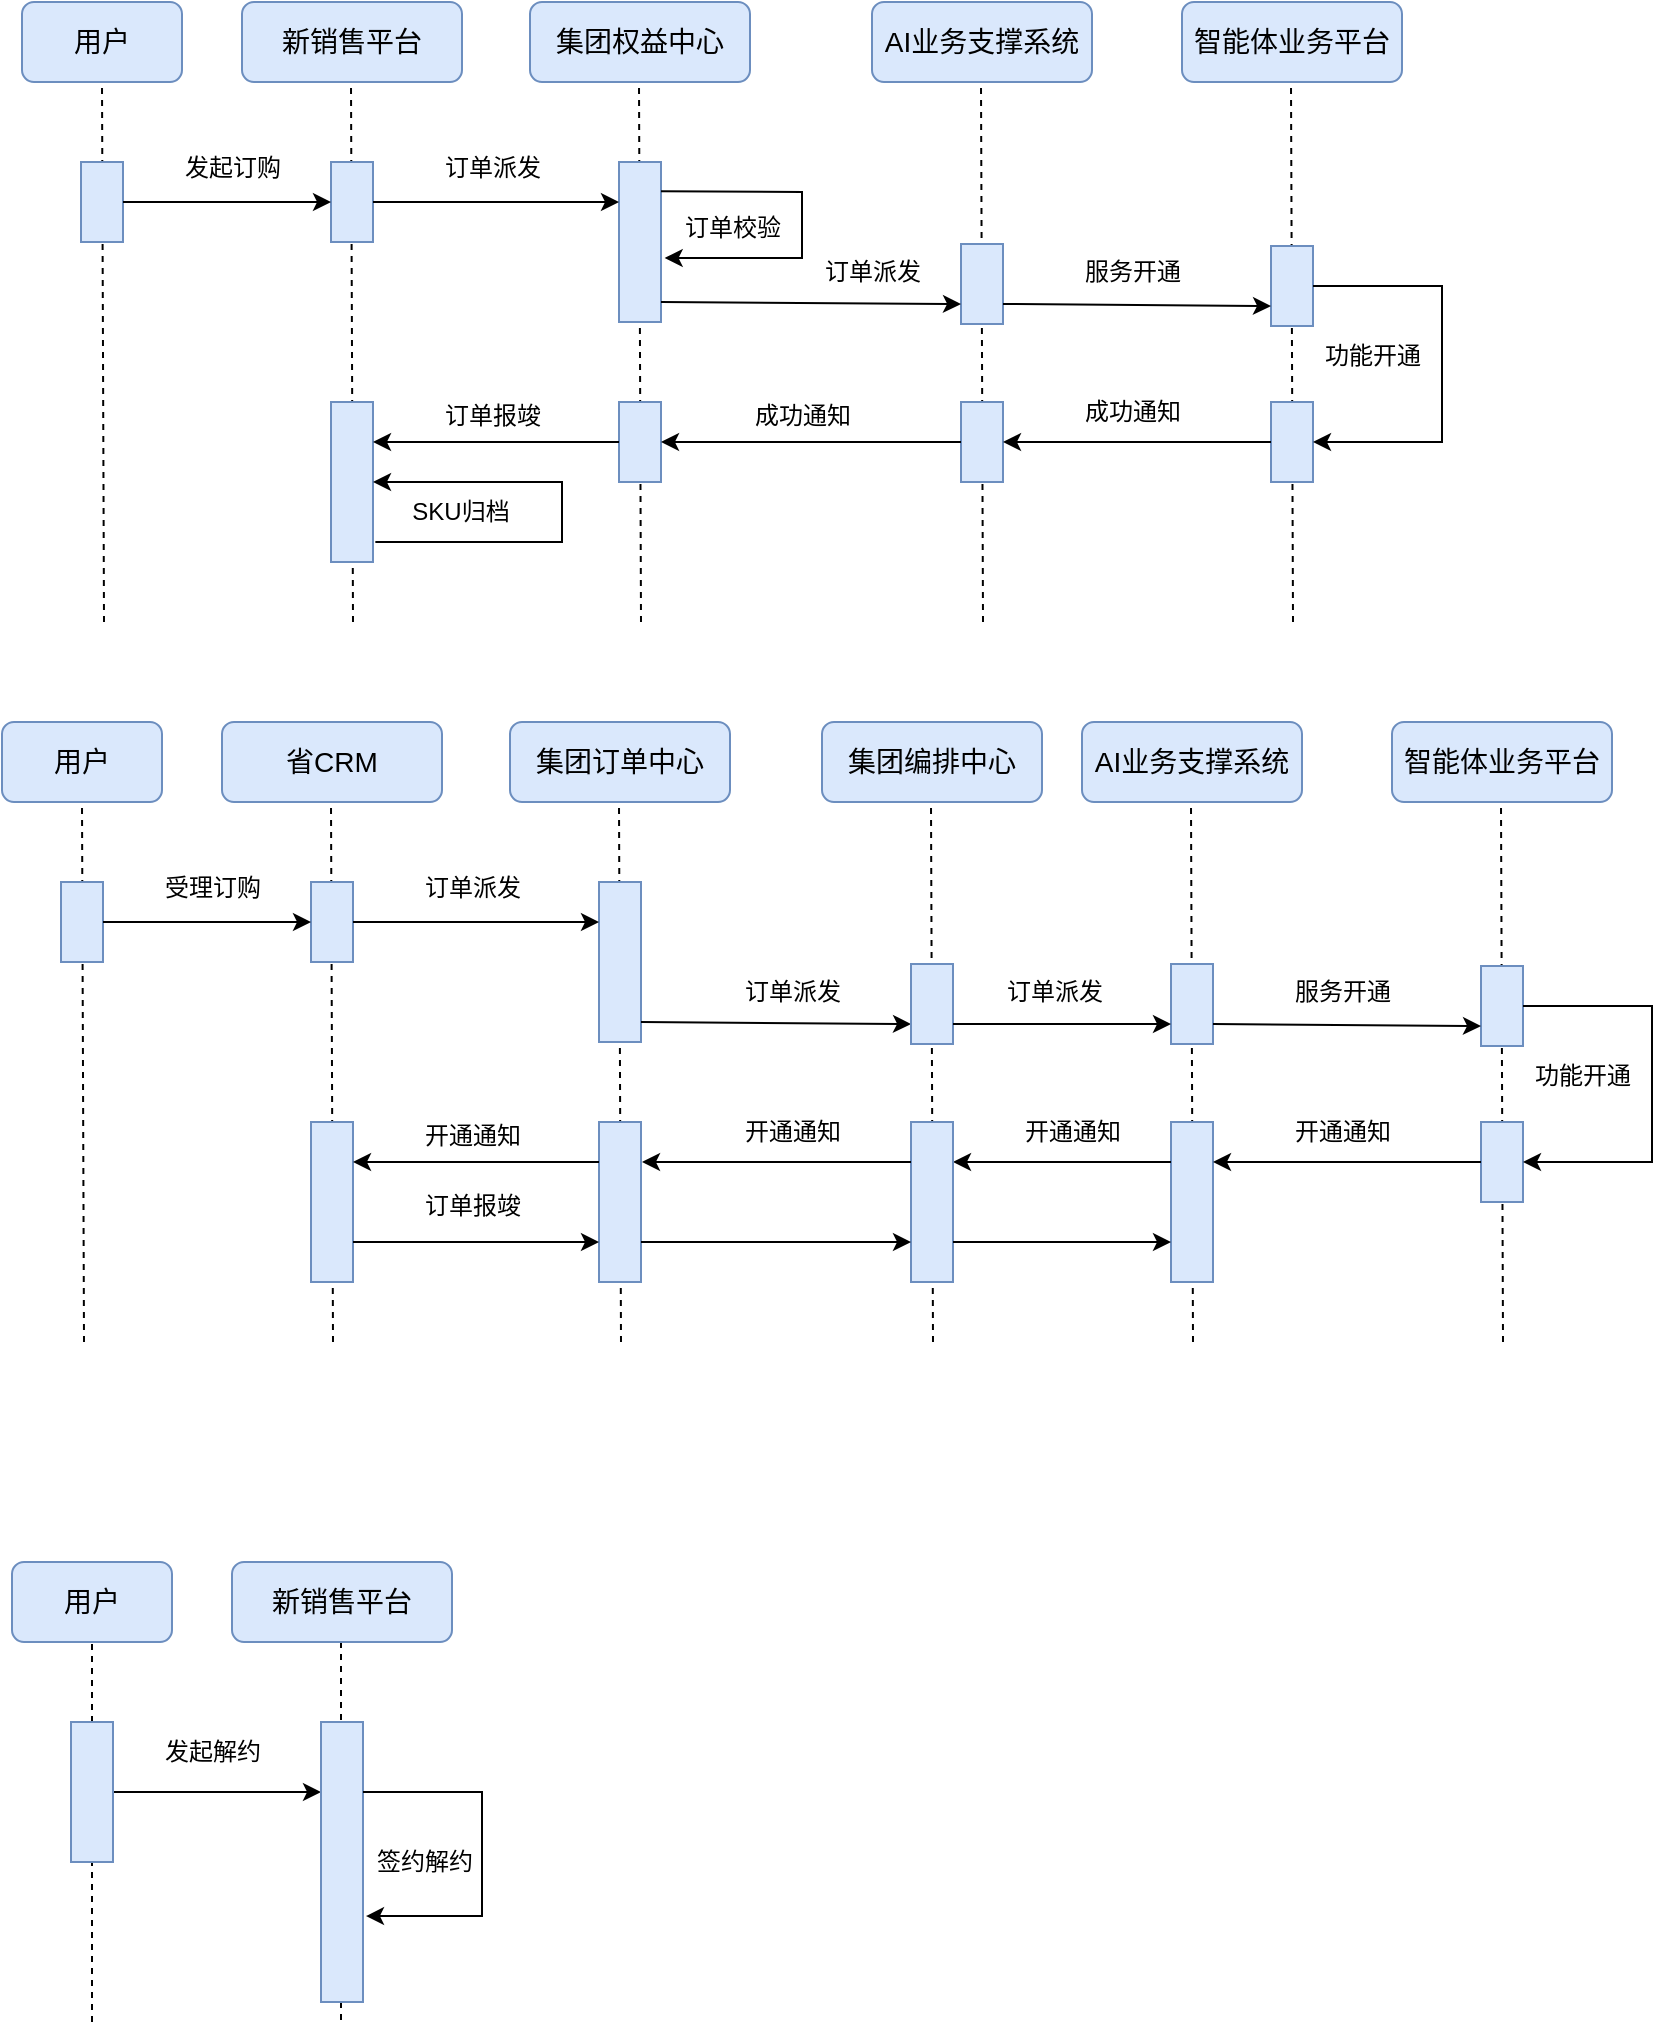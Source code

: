<mxfile version="24.7.17">
  <diagram name="第 1 页" id="b0h1zRaE-A1s9AApytFO">
    <mxGraphModel dx="1426" dy="747" grid="1" gridSize="10" guides="1" tooltips="1" connect="1" arrows="1" fold="1" page="1" pageScale="1" pageWidth="827" pageHeight="1169" math="0" shadow="0">
      <root>
        <mxCell id="0" />
        <mxCell id="1" parent="0" />
        <mxCell id="Cmgur5ChLTMHrelrMpyC-13" value="" style="endArrow=none;dashed=1;html=1;rounded=0;entryX=0.5;entryY=1;entryDx=0;entryDy=0;" edge="1" parent="1">
          <mxGeometry width="50" height="50" relative="1" as="geometry">
            <mxPoint x="209.5" y="1169" as="sourcePoint" />
            <mxPoint x="209.5" y="979" as="targetPoint" />
          </mxGeometry>
        </mxCell>
        <mxCell id="Cmgur5ChLTMHrelrMpyC-7" value="" style="endArrow=none;dashed=1;html=1;rounded=0;entryX=0.5;entryY=1;entryDx=0;entryDy=0;" edge="1" parent="1" target="Cmgur5ChLTMHrelrMpyC-1">
          <mxGeometry width="50" height="50" relative="1" as="geometry">
            <mxPoint x="85" y="1170" as="sourcePoint" />
            <mxPoint x="84.5" y="980" as="targetPoint" />
          </mxGeometry>
        </mxCell>
        <mxCell id="w9dNQzeAhyxX96FawgqJ-21" value="" style="endArrow=none;dashed=1;html=1;rounded=0;entryX=0.5;entryY=1;entryDx=0;entryDy=0;" parent="1" edge="1">
          <mxGeometry width="50" height="50" relative="1" as="geometry">
            <mxPoint x="685.5" y="470" as="sourcePoint" />
            <mxPoint x="684.5" y="200" as="targetPoint" />
          </mxGeometry>
        </mxCell>
        <mxCell id="w9dNQzeAhyxX96FawgqJ-20" value="" style="endArrow=none;dashed=1;html=1;rounded=0;entryX=0.5;entryY=1;entryDx=0;entryDy=0;" parent="1" edge="1">
          <mxGeometry width="50" height="50" relative="1" as="geometry">
            <mxPoint x="530.5" y="470" as="sourcePoint" />
            <mxPoint x="529.5" y="200" as="targetPoint" />
          </mxGeometry>
        </mxCell>
        <mxCell id="w9dNQzeAhyxX96FawgqJ-19" value="" style="endArrow=none;dashed=1;html=1;rounded=0;entryX=0.5;entryY=1;entryDx=0;entryDy=0;" parent="1" edge="1">
          <mxGeometry width="50" height="50" relative="1" as="geometry">
            <mxPoint x="359.5" y="470" as="sourcePoint" />
            <mxPoint x="358.5" y="200" as="targetPoint" />
          </mxGeometry>
        </mxCell>
        <mxCell id="w9dNQzeAhyxX96FawgqJ-18" value="" style="endArrow=none;dashed=1;html=1;rounded=0;entryX=0.5;entryY=1;entryDx=0;entryDy=0;" parent="1" edge="1">
          <mxGeometry width="50" height="50" relative="1" as="geometry">
            <mxPoint x="215.5" y="470" as="sourcePoint" />
            <mxPoint x="214.5" y="200" as="targetPoint" />
          </mxGeometry>
        </mxCell>
        <mxCell id="w9dNQzeAhyxX96FawgqJ-17" value="" style="endArrow=none;dashed=1;html=1;rounded=0;entryX=0.5;entryY=1;entryDx=0;entryDy=0;" parent="1" target="w9dNQzeAhyxX96FawgqJ-1" edge="1">
          <mxGeometry width="50" height="50" relative="1" as="geometry">
            <mxPoint x="91" y="470" as="sourcePoint" />
            <mxPoint x="451" y="300" as="targetPoint" />
          </mxGeometry>
        </mxCell>
        <mxCell id="w9dNQzeAhyxX96FawgqJ-1" value="&lt;font style=&quot;font-size: 14px;&quot;&gt;用户&lt;/font&gt;" style="rounded=1;whiteSpace=wrap;html=1;fillColor=#dae8fc;strokeColor=#6c8ebf;" parent="1" vertex="1">
          <mxGeometry x="50" y="160" width="80" height="40" as="geometry" />
        </mxCell>
        <mxCell id="w9dNQzeAhyxX96FawgqJ-2" value="&lt;font style=&quot;font-size: 14px;&quot;&gt;新销售平台&lt;/font&gt;" style="rounded=1;whiteSpace=wrap;html=1;fillColor=#dae8fc;strokeColor=#6c8ebf;" parent="1" vertex="1">
          <mxGeometry x="160" y="160" width="110" height="40" as="geometry" />
        </mxCell>
        <mxCell id="w9dNQzeAhyxX96FawgqJ-4" value="&lt;font style=&quot;font-size: 14px;&quot;&gt;AI业务支撑系统&lt;/font&gt;" style="rounded=1;whiteSpace=wrap;html=1;fillColor=#dae8fc;strokeColor=#6c8ebf;" parent="1" vertex="1">
          <mxGeometry x="475" y="160" width="110" height="40" as="geometry" />
        </mxCell>
        <mxCell id="w9dNQzeAhyxX96FawgqJ-5" value="&lt;font style=&quot;font-size: 14px;&quot;&gt;集团权益中心&lt;/font&gt;" style="rounded=1;whiteSpace=wrap;html=1;fillColor=#dae8fc;strokeColor=#6c8ebf;" parent="1" vertex="1">
          <mxGeometry x="304" y="160" width="110" height="40" as="geometry" />
        </mxCell>
        <mxCell id="w9dNQzeAhyxX96FawgqJ-6" value="&lt;font style=&quot;font-size: 14px;&quot;&gt;智能体业务平台&lt;/font&gt;" style="rounded=1;whiteSpace=wrap;html=1;fillColor=#dae8fc;strokeColor=#6c8ebf;" parent="1" vertex="1">
          <mxGeometry x="630" y="160" width="110" height="40" as="geometry" />
        </mxCell>
        <mxCell id="w9dNQzeAhyxX96FawgqJ-7" value="" style="rounded=0;whiteSpace=wrap;html=1;fillColor=#dae8fc;strokeColor=#6c8ebf;" parent="1" vertex="1">
          <mxGeometry x="79.5" y="240" width="21" height="40" as="geometry" />
        </mxCell>
        <mxCell id="w9dNQzeAhyxX96FawgqJ-8" value="" style="rounded=0;whiteSpace=wrap;html=1;fillColor=#dae8fc;strokeColor=#6c8ebf;" parent="1" vertex="1">
          <mxGeometry x="204.5" y="240" width="21" height="40" as="geometry" />
        </mxCell>
        <mxCell id="w9dNQzeAhyxX96FawgqJ-9" value="" style="rounded=0;whiteSpace=wrap;html=1;fillColor=#dae8fc;strokeColor=#6c8ebf;" parent="1" vertex="1">
          <mxGeometry x="348.5" y="240" width="21" height="80" as="geometry" />
        </mxCell>
        <mxCell id="w9dNQzeAhyxX96FawgqJ-10" value="" style="rounded=0;whiteSpace=wrap;html=1;fillColor=#dae8fc;strokeColor=#6c8ebf;" parent="1" vertex="1">
          <mxGeometry x="519.5" y="281" width="21" height="40" as="geometry" />
        </mxCell>
        <mxCell id="w9dNQzeAhyxX96FawgqJ-12" value="" style="rounded=0;whiteSpace=wrap;html=1;fillColor=#dae8fc;strokeColor=#6c8ebf;" parent="1" vertex="1">
          <mxGeometry x="674.5" y="282" width="21" height="40" as="geometry" />
        </mxCell>
        <mxCell id="w9dNQzeAhyxX96FawgqJ-13" value="" style="rounded=0;whiteSpace=wrap;html=1;fillColor=#dae8fc;strokeColor=#6c8ebf;" parent="1" vertex="1">
          <mxGeometry x="674.5" y="360" width="21" height="40" as="geometry" />
        </mxCell>
        <mxCell id="w9dNQzeAhyxX96FawgqJ-14" value="" style="rounded=0;whiteSpace=wrap;html=1;fillColor=#dae8fc;strokeColor=#6c8ebf;" parent="1" vertex="1">
          <mxGeometry x="519.5" y="360" width="21" height="40" as="geometry" />
        </mxCell>
        <mxCell id="w9dNQzeAhyxX96FawgqJ-15" value="" style="rounded=0;whiteSpace=wrap;html=1;fillColor=#dae8fc;strokeColor=#6c8ebf;" parent="1" vertex="1">
          <mxGeometry x="348.5" y="360" width="21" height="40" as="geometry" />
        </mxCell>
        <mxCell id="w9dNQzeAhyxX96FawgqJ-16" value="" style="rounded=0;whiteSpace=wrap;html=1;fillColor=#dae8fc;strokeColor=#6c8ebf;" parent="1" vertex="1">
          <mxGeometry x="204.5" y="360" width="21" height="80" as="geometry" />
        </mxCell>
        <mxCell id="w9dNQzeAhyxX96FawgqJ-22" value="" style="endArrow=classic;html=1;rounded=0;exitX=1;exitY=0.5;exitDx=0;exitDy=0;entryX=0;entryY=0.5;entryDx=0;entryDy=0;" parent="1" source="w9dNQzeAhyxX96FawgqJ-7" target="w9dNQzeAhyxX96FawgqJ-8" edge="1">
          <mxGeometry width="50" height="50" relative="1" as="geometry">
            <mxPoint x="390" y="350" as="sourcePoint" />
            <mxPoint x="160" y="310" as="targetPoint" />
          </mxGeometry>
        </mxCell>
        <mxCell id="w9dNQzeAhyxX96FawgqJ-23" value="发起订购" style="text;html=1;align=center;verticalAlign=middle;resizable=0;points=[];autosize=1;strokeColor=none;fillColor=none;" parent="1" vertex="1">
          <mxGeometry x="120" y="228" width="70" height="30" as="geometry" />
        </mxCell>
        <mxCell id="w9dNQzeAhyxX96FawgqJ-24" value="" style="endArrow=classic;html=1;rounded=0;exitX=1;exitY=0.5;exitDx=0;exitDy=0;entryX=0;entryY=0.25;entryDx=0;entryDy=0;" parent="1" source="w9dNQzeAhyxX96FawgqJ-8" target="w9dNQzeAhyxX96FawgqJ-9" edge="1">
          <mxGeometry width="50" height="50" relative="1" as="geometry">
            <mxPoint x="390" y="350" as="sourcePoint" />
            <mxPoint x="440" y="300" as="targetPoint" />
          </mxGeometry>
        </mxCell>
        <mxCell id="w9dNQzeAhyxX96FawgqJ-25" value="订单派发" style="text;html=1;align=center;verticalAlign=middle;resizable=0;points=[];autosize=1;strokeColor=none;fillColor=none;" parent="1" vertex="1">
          <mxGeometry x="250" y="228" width="70" height="30" as="geometry" />
        </mxCell>
        <mxCell id="w9dNQzeAhyxX96FawgqJ-26" value="" style="endArrow=classic;html=1;rounded=0;exitX=1;exitY=0.25;exitDx=0;exitDy=0;entryX=1.087;entryY=0.6;entryDx=0;entryDy=0;entryPerimeter=0;" parent="1" target="w9dNQzeAhyxX96FawgqJ-9" edge="1">
          <mxGeometry width="50" height="50" relative="1" as="geometry">
            <mxPoint x="369.5" y="254.68" as="sourcePoint" />
            <mxPoint x="470" y="270" as="targetPoint" />
            <Array as="points">
              <mxPoint x="440" y="255" />
              <mxPoint x="440" y="288" />
            </Array>
          </mxGeometry>
        </mxCell>
        <mxCell id="w9dNQzeAhyxX96FawgqJ-27" value="订单校验" style="text;html=1;align=center;verticalAlign=middle;resizable=0;points=[];autosize=1;strokeColor=none;fillColor=none;" parent="1" vertex="1">
          <mxGeometry x="369.5" y="258" width="70" height="30" as="geometry" />
        </mxCell>
        <mxCell id="w9dNQzeAhyxX96FawgqJ-28" value="订单派发" style="text;html=1;align=center;verticalAlign=middle;resizable=0;points=[];autosize=1;strokeColor=none;fillColor=none;" parent="1" vertex="1">
          <mxGeometry x="439.5" y="280" width="70" height="30" as="geometry" />
        </mxCell>
        <mxCell id="w9dNQzeAhyxX96FawgqJ-29" value="" style="endArrow=classic;html=1;rounded=0;exitX=1;exitY=0.5;exitDx=0;exitDy=0;entryX=0;entryY=0.75;entryDx=0;entryDy=0;" parent="1" target="w9dNQzeAhyxX96FawgqJ-10" edge="1">
          <mxGeometry width="50" height="50" relative="1" as="geometry">
            <mxPoint x="369.5" y="310" as="sourcePoint" />
            <mxPoint x="492.5" y="310" as="targetPoint" />
          </mxGeometry>
        </mxCell>
        <mxCell id="w9dNQzeAhyxX96FawgqJ-31" value="" style="endArrow=classic;html=1;rounded=0;entryX=0;entryY=0.75;entryDx=0;entryDy=0;exitX=1;exitY=0.75;exitDx=0;exitDy=0;" parent="1" source="w9dNQzeAhyxX96FawgqJ-10" target="w9dNQzeAhyxX96FawgqJ-12" edge="1">
          <mxGeometry width="50" height="50" relative="1" as="geometry">
            <mxPoint x="575" y="310" as="sourcePoint" />
            <mxPoint x="710" y="311" as="targetPoint" />
          </mxGeometry>
        </mxCell>
        <mxCell id="w9dNQzeAhyxX96FawgqJ-32" value="服务开通" style="text;html=1;align=center;verticalAlign=middle;resizable=0;points=[];autosize=1;strokeColor=none;fillColor=none;" parent="1" vertex="1">
          <mxGeometry x="570" y="280" width="70" height="30" as="geometry" />
        </mxCell>
        <mxCell id="w9dNQzeAhyxX96FawgqJ-33" value="" style="endArrow=classic;html=1;rounded=0;exitX=1;exitY=0.5;exitDx=0;exitDy=0;entryX=1;entryY=0.5;entryDx=0;entryDy=0;" parent="1" source="w9dNQzeAhyxX96FawgqJ-12" target="w9dNQzeAhyxX96FawgqJ-13" edge="1">
          <mxGeometry width="50" height="50" relative="1" as="geometry">
            <mxPoint x="720" y="340" as="sourcePoint" />
            <mxPoint x="720" y="400" as="targetPoint" />
            <Array as="points">
              <mxPoint x="760" y="302" />
              <mxPoint x="760" y="380" />
            </Array>
          </mxGeometry>
        </mxCell>
        <mxCell id="w9dNQzeAhyxX96FawgqJ-34" value="功能开通" style="text;html=1;align=center;verticalAlign=middle;resizable=0;points=[];autosize=1;strokeColor=none;fillColor=none;" parent="1" vertex="1">
          <mxGeometry x="690" y="322" width="70" height="30" as="geometry" />
        </mxCell>
        <mxCell id="w9dNQzeAhyxX96FawgqJ-35" value="" style="endArrow=classic;html=1;rounded=0;exitX=0;exitY=0.5;exitDx=0;exitDy=0;entryX=1;entryY=0.5;entryDx=0;entryDy=0;" parent="1" source="w9dNQzeAhyxX96FawgqJ-13" target="w9dNQzeAhyxX96FawgqJ-14" edge="1">
          <mxGeometry width="50" height="50" relative="1" as="geometry">
            <mxPoint x="390" y="350" as="sourcePoint" />
            <mxPoint x="440" y="300" as="targetPoint" />
          </mxGeometry>
        </mxCell>
        <mxCell id="w9dNQzeAhyxX96FawgqJ-36" value="成功通知" style="text;html=1;align=center;verticalAlign=middle;resizable=0;points=[];autosize=1;strokeColor=none;fillColor=none;" parent="1" vertex="1">
          <mxGeometry x="570" y="350" width="70" height="30" as="geometry" />
        </mxCell>
        <mxCell id="w9dNQzeAhyxX96FawgqJ-37" value="" style="endArrow=classic;html=1;rounded=0;exitX=0;exitY=0.5;exitDx=0;exitDy=0;entryX=1;entryY=0.5;entryDx=0;entryDy=0;" parent="1" source="w9dNQzeAhyxX96FawgqJ-14" target="w9dNQzeAhyxX96FawgqJ-15" edge="1">
          <mxGeometry width="50" height="50" relative="1" as="geometry">
            <mxPoint x="503.5" y="380" as="sourcePoint" />
            <mxPoint x="400" y="400" as="targetPoint" />
          </mxGeometry>
        </mxCell>
        <mxCell id="w9dNQzeAhyxX96FawgqJ-38" value="成功通知" style="text;html=1;align=center;verticalAlign=middle;resizable=0;points=[];autosize=1;strokeColor=none;fillColor=none;" parent="1" vertex="1">
          <mxGeometry x="405" y="352" width="70" height="30" as="geometry" />
        </mxCell>
        <mxCell id="w9dNQzeAhyxX96FawgqJ-39" value="" style="endArrow=classic;html=1;rounded=0;exitX=0;exitY=0.5;exitDx=0;exitDy=0;entryX=1;entryY=0.25;entryDx=0;entryDy=0;" parent="1" source="w9dNQzeAhyxX96FawgqJ-15" target="w9dNQzeAhyxX96FawgqJ-16" edge="1">
          <mxGeometry width="50" height="50" relative="1" as="geometry">
            <mxPoint x="338.5" y="382" as="sourcePoint" />
            <mxPoint x="204.5" y="382" as="targetPoint" />
          </mxGeometry>
        </mxCell>
        <mxCell id="w9dNQzeAhyxX96FawgqJ-40" value="订单报竣" style="text;html=1;align=center;verticalAlign=middle;resizable=0;points=[];autosize=1;strokeColor=none;fillColor=none;" parent="1" vertex="1">
          <mxGeometry x="250" y="352" width="70" height="30" as="geometry" />
        </mxCell>
        <mxCell id="w9dNQzeAhyxX96FawgqJ-42" value="" style="endArrow=classic;html=1;rounded=0;exitX=1.056;exitY=0.875;exitDx=0;exitDy=0;exitPerimeter=0;entryX=1;entryY=0.5;entryDx=0;entryDy=0;" parent="1" source="w9dNQzeAhyxX96FawgqJ-16" target="w9dNQzeAhyxX96FawgqJ-16" edge="1">
          <mxGeometry width="50" height="50" relative="1" as="geometry">
            <mxPoint x="390" y="350" as="sourcePoint" />
            <mxPoint x="240" y="400" as="targetPoint" />
            <Array as="points">
              <mxPoint x="320" y="430" />
              <mxPoint x="320" y="400" />
            </Array>
          </mxGeometry>
        </mxCell>
        <mxCell id="w9dNQzeAhyxX96FawgqJ-43" value="SKU归档" style="text;html=1;align=center;verticalAlign=middle;resizable=0;points=[];autosize=1;strokeColor=none;fillColor=none;" parent="1" vertex="1">
          <mxGeometry x="234" y="400" width="70" height="30" as="geometry" />
        </mxCell>
        <mxCell id="w9dNQzeAhyxX96FawgqJ-45" value="" style="endArrow=none;dashed=1;html=1;rounded=0;entryX=0.5;entryY=1;entryDx=0;entryDy=0;" parent="1" edge="1">
          <mxGeometry width="50" height="50" relative="1" as="geometry">
            <mxPoint x="790.5" y="830" as="sourcePoint" />
            <mxPoint x="789.5" y="560" as="targetPoint" />
          </mxGeometry>
        </mxCell>
        <mxCell id="w9dNQzeAhyxX96FawgqJ-46" value="" style="endArrow=none;dashed=1;html=1;rounded=0;entryX=0.5;entryY=1;entryDx=0;entryDy=0;" parent="1" edge="1">
          <mxGeometry width="50" height="50" relative="1" as="geometry">
            <mxPoint x="635.5" y="830" as="sourcePoint" />
            <mxPoint x="634.5" y="560" as="targetPoint" />
          </mxGeometry>
        </mxCell>
        <mxCell id="w9dNQzeAhyxX96FawgqJ-47" value="" style="endArrow=none;dashed=1;html=1;rounded=0;entryX=0.5;entryY=1;entryDx=0;entryDy=0;" parent="1" edge="1">
          <mxGeometry width="50" height="50" relative="1" as="geometry">
            <mxPoint x="349.5" y="830" as="sourcePoint" />
            <mxPoint x="348.5" y="560" as="targetPoint" />
          </mxGeometry>
        </mxCell>
        <mxCell id="w9dNQzeAhyxX96FawgqJ-48" value="" style="endArrow=none;dashed=1;html=1;rounded=0;entryX=0.5;entryY=1;entryDx=0;entryDy=0;" parent="1" edge="1">
          <mxGeometry width="50" height="50" relative="1" as="geometry">
            <mxPoint x="205.5" y="830" as="sourcePoint" />
            <mxPoint x="204.5" y="560" as="targetPoint" />
          </mxGeometry>
        </mxCell>
        <mxCell id="w9dNQzeAhyxX96FawgqJ-49" value="" style="endArrow=none;dashed=1;html=1;rounded=0;entryX=0.5;entryY=1;entryDx=0;entryDy=0;" parent="1" target="w9dNQzeAhyxX96FawgqJ-50" edge="1">
          <mxGeometry width="50" height="50" relative="1" as="geometry">
            <mxPoint x="81" y="830" as="sourcePoint" />
            <mxPoint x="441" y="660" as="targetPoint" />
          </mxGeometry>
        </mxCell>
        <mxCell id="w9dNQzeAhyxX96FawgqJ-50" value="&lt;font style=&quot;font-size: 14px;&quot;&gt;用户&lt;/font&gt;" style="rounded=1;whiteSpace=wrap;html=1;fillColor=#dae8fc;strokeColor=#6c8ebf;" parent="1" vertex="1">
          <mxGeometry x="40" y="520" width="80" height="40" as="geometry" />
        </mxCell>
        <mxCell id="w9dNQzeAhyxX96FawgqJ-51" value="&lt;font style=&quot;font-size: 14px;&quot;&gt;省CRM&lt;/font&gt;" style="rounded=1;whiteSpace=wrap;html=1;fillColor=#dae8fc;strokeColor=#6c8ebf;" parent="1" vertex="1">
          <mxGeometry x="150" y="520" width="110" height="40" as="geometry" />
        </mxCell>
        <mxCell id="w9dNQzeAhyxX96FawgqJ-52" value="&lt;font style=&quot;font-size: 14px;&quot;&gt;AI业务支撑系统&lt;/font&gt;" style="rounded=1;whiteSpace=wrap;html=1;fillColor=#dae8fc;strokeColor=#6c8ebf;" parent="1" vertex="1">
          <mxGeometry x="580" y="520" width="110" height="40" as="geometry" />
        </mxCell>
        <mxCell id="w9dNQzeAhyxX96FawgqJ-53" value="&lt;font style=&quot;font-size: 14px;&quot;&gt;集团订单中心&lt;/font&gt;" style="rounded=1;whiteSpace=wrap;html=1;fillColor=#dae8fc;strokeColor=#6c8ebf;" parent="1" vertex="1">
          <mxGeometry x="294" y="520" width="110" height="40" as="geometry" />
        </mxCell>
        <mxCell id="w9dNQzeAhyxX96FawgqJ-54" value="&lt;font style=&quot;font-size: 14px;&quot;&gt;智能体业务平台&lt;/font&gt;" style="rounded=1;whiteSpace=wrap;html=1;fillColor=#dae8fc;strokeColor=#6c8ebf;" parent="1" vertex="1">
          <mxGeometry x="735" y="520" width="110" height="40" as="geometry" />
        </mxCell>
        <mxCell id="w9dNQzeAhyxX96FawgqJ-55" value="" style="rounded=0;whiteSpace=wrap;html=1;fillColor=#dae8fc;strokeColor=#6c8ebf;" parent="1" vertex="1">
          <mxGeometry x="69.5" y="600" width="21" height="40" as="geometry" />
        </mxCell>
        <mxCell id="w9dNQzeAhyxX96FawgqJ-56" value="" style="rounded=0;whiteSpace=wrap;html=1;fillColor=#dae8fc;strokeColor=#6c8ebf;" parent="1" vertex="1">
          <mxGeometry x="194.5" y="600" width="21" height="40" as="geometry" />
        </mxCell>
        <mxCell id="w9dNQzeAhyxX96FawgqJ-57" value="" style="rounded=0;whiteSpace=wrap;html=1;fillColor=#dae8fc;strokeColor=#6c8ebf;" parent="1" vertex="1">
          <mxGeometry x="338.5" y="600" width="21" height="80" as="geometry" />
        </mxCell>
        <mxCell id="w9dNQzeAhyxX96FawgqJ-58" value="" style="rounded=0;whiteSpace=wrap;html=1;fillColor=#dae8fc;strokeColor=#6c8ebf;" parent="1" vertex="1">
          <mxGeometry x="624.5" y="641" width="21" height="40" as="geometry" />
        </mxCell>
        <mxCell id="w9dNQzeAhyxX96FawgqJ-59" value="" style="rounded=0;whiteSpace=wrap;html=1;fillColor=#dae8fc;strokeColor=#6c8ebf;" parent="1" vertex="1">
          <mxGeometry x="779.5" y="642" width="21" height="40" as="geometry" />
        </mxCell>
        <mxCell id="w9dNQzeAhyxX96FawgqJ-60" value="" style="rounded=0;whiteSpace=wrap;html=1;fillColor=#dae8fc;strokeColor=#6c8ebf;" parent="1" vertex="1">
          <mxGeometry x="779.5" y="720" width="21" height="40" as="geometry" />
        </mxCell>
        <mxCell id="w9dNQzeAhyxX96FawgqJ-61" value="" style="rounded=0;whiteSpace=wrap;html=1;fillColor=#dae8fc;strokeColor=#6c8ebf;" parent="1" vertex="1">
          <mxGeometry x="624.5" y="720" width="21" height="80" as="geometry" />
        </mxCell>
        <mxCell id="w9dNQzeAhyxX96FawgqJ-62" value="" style="rounded=0;whiteSpace=wrap;html=1;fillColor=#dae8fc;strokeColor=#6c8ebf;" parent="1" vertex="1">
          <mxGeometry x="338.5" y="720" width="21" height="80" as="geometry" />
        </mxCell>
        <mxCell id="w9dNQzeAhyxX96FawgqJ-63" value="" style="rounded=0;whiteSpace=wrap;html=1;fillColor=#dae8fc;strokeColor=#6c8ebf;" parent="1" vertex="1">
          <mxGeometry x="194.5" y="720" width="21" height="80" as="geometry" />
        </mxCell>
        <mxCell id="w9dNQzeAhyxX96FawgqJ-64" value="" style="endArrow=classic;html=1;rounded=0;exitX=1;exitY=0.5;exitDx=0;exitDy=0;entryX=0;entryY=0.5;entryDx=0;entryDy=0;" parent="1" source="w9dNQzeAhyxX96FawgqJ-55" target="w9dNQzeAhyxX96FawgqJ-56" edge="1">
          <mxGeometry width="50" height="50" relative="1" as="geometry">
            <mxPoint x="380" y="710" as="sourcePoint" />
            <mxPoint x="150" y="670" as="targetPoint" />
          </mxGeometry>
        </mxCell>
        <mxCell id="w9dNQzeAhyxX96FawgqJ-65" value="受理订购" style="text;html=1;align=center;verticalAlign=middle;resizable=0;points=[];autosize=1;strokeColor=none;fillColor=none;" parent="1" vertex="1">
          <mxGeometry x="110" y="588" width="70" height="30" as="geometry" />
        </mxCell>
        <mxCell id="w9dNQzeAhyxX96FawgqJ-66" value="" style="endArrow=classic;html=1;rounded=0;exitX=1;exitY=0.5;exitDx=0;exitDy=0;entryX=0;entryY=0.25;entryDx=0;entryDy=0;" parent="1" source="w9dNQzeAhyxX96FawgqJ-56" target="w9dNQzeAhyxX96FawgqJ-57" edge="1">
          <mxGeometry width="50" height="50" relative="1" as="geometry">
            <mxPoint x="380" y="710" as="sourcePoint" />
            <mxPoint x="430" y="660" as="targetPoint" />
          </mxGeometry>
        </mxCell>
        <mxCell id="w9dNQzeAhyxX96FawgqJ-67" value="订单派发" style="text;html=1;align=center;verticalAlign=middle;resizable=0;points=[];autosize=1;strokeColor=none;fillColor=none;" parent="1" vertex="1">
          <mxGeometry x="240" y="588" width="70" height="30" as="geometry" />
        </mxCell>
        <mxCell id="w9dNQzeAhyxX96FawgqJ-70" value="订单派发" style="text;html=1;align=center;verticalAlign=middle;resizable=0;points=[];autosize=1;strokeColor=none;fillColor=none;" parent="1" vertex="1">
          <mxGeometry x="400" y="640" width="70" height="30" as="geometry" />
        </mxCell>
        <mxCell id="w9dNQzeAhyxX96FawgqJ-71" value="" style="endArrow=classic;html=1;rounded=0;exitX=1;exitY=0.5;exitDx=0;exitDy=0;entryX=0;entryY=0.75;entryDx=0;entryDy=0;" parent="1" target="w9dNQzeAhyxX96FawgqJ-91" edge="1">
          <mxGeometry width="50" height="50" relative="1" as="geometry">
            <mxPoint x="359.5" y="670" as="sourcePoint" />
            <mxPoint x="482.5" y="670" as="targetPoint" />
          </mxGeometry>
        </mxCell>
        <mxCell id="w9dNQzeAhyxX96FawgqJ-72" value="" style="endArrow=classic;html=1;rounded=0;entryX=0;entryY=0.75;entryDx=0;entryDy=0;exitX=1;exitY=0.75;exitDx=0;exitDy=0;" parent="1" source="w9dNQzeAhyxX96FawgqJ-58" target="w9dNQzeAhyxX96FawgqJ-59" edge="1">
          <mxGeometry width="50" height="50" relative="1" as="geometry">
            <mxPoint x="680" y="670" as="sourcePoint" />
            <mxPoint x="815" y="671" as="targetPoint" />
          </mxGeometry>
        </mxCell>
        <mxCell id="w9dNQzeAhyxX96FawgqJ-73" value="服务开通" style="text;html=1;align=center;verticalAlign=middle;resizable=0;points=[];autosize=1;strokeColor=none;fillColor=none;" parent="1" vertex="1">
          <mxGeometry x="675" y="640" width="70" height="30" as="geometry" />
        </mxCell>
        <mxCell id="w9dNQzeAhyxX96FawgqJ-74" value="" style="endArrow=classic;html=1;rounded=0;exitX=1;exitY=0.5;exitDx=0;exitDy=0;entryX=1;entryY=0.5;entryDx=0;entryDy=0;" parent="1" source="w9dNQzeAhyxX96FawgqJ-59" target="w9dNQzeAhyxX96FawgqJ-60" edge="1">
          <mxGeometry width="50" height="50" relative="1" as="geometry">
            <mxPoint x="825" y="700" as="sourcePoint" />
            <mxPoint x="825" y="760" as="targetPoint" />
            <Array as="points">
              <mxPoint x="865" y="662" />
              <mxPoint x="865" y="740" />
            </Array>
          </mxGeometry>
        </mxCell>
        <mxCell id="w9dNQzeAhyxX96FawgqJ-75" value="功能开通" style="text;html=1;align=center;verticalAlign=middle;resizable=0;points=[];autosize=1;strokeColor=none;fillColor=none;" parent="1" vertex="1">
          <mxGeometry x="795" y="682" width="70" height="30" as="geometry" />
        </mxCell>
        <mxCell id="w9dNQzeAhyxX96FawgqJ-76" value="" style="endArrow=classic;html=1;rounded=0;exitX=0;exitY=0.5;exitDx=0;exitDy=0;entryX=1;entryY=0.25;entryDx=0;entryDy=0;" parent="1" source="w9dNQzeAhyxX96FawgqJ-60" target="w9dNQzeAhyxX96FawgqJ-61" edge="1">
          <mxGeometry width="50" height="50" relative="1" as="geometry">
            <mxPoint x="495" y="710" as="sourcePoint" />
            <mxPoint x="545" y="660" as="targetPoint" />
          </mxGeometry>
        </mxCell>
        <mxCell id="w9dNQzeAhyxX96FawgqJ-77" value="开通通知" style="text;html=1;align=center;verticalAlign=middle;resizable=0;points=[];autosize=1;strokeColor=none;fillColor=none;" parent="1" vertex="1">
          <mxGeometry x="675" y="710" width="70" height="30" as="geometry" />
        </mxCell>
        <mxCell id="w9dNQzeAhyxX96FawgqJ-78" value="" style="endArrow=classic;html=1;rounded=0;exitX=0;exitY=0.25;exitDx=0;exitDy=0;entryX=1;entryY=0.25;entryDx=0;entryDy=0;" parent="1" source="w9dNQzeAhyxX96FawgqJ-61" target="w9dNQzeAhyxX96FawgqJ-92" edge="1">
          <mxGeometry width="50" height="50" relative="1" as="geometry">
            <mxPoint x="493.5" y="740" as="sourcePoint" />
            <mxPoint x="390" y="760" as="targetPoint" />
          </mxGeometry>
        </mxCell>
        <mxCell id="w9dNQzeAhyxX96FawgqJ-79" value="开通通知" style="text;html=1;align=center;verticalAlign=middle;resizable=0;points=[];autosize=1;strokeColor=none;fillColor=none;" parent="1" vertex="1">
          <mxGeometry x="540" y="710" width="70" height="30" as="geometry" />
        </mxCell>
        <mxCell id="w9dNQzeAhyxX96FawgqJ-80" value="" style="endArrow=classic;html=1;rounded=0;exitX=0;exitY=0.25;exitDx=0;exitDy=0;entryX=1;entryY=0.25;entryDx=0;entryDy=0;" parent="1" source="w9dNQzeAhyxX96FawgqJ-62" target="w9dNQzeAhyxX96FawgqJ-63" edge="1">
          <mxGeometry width="50" height="50" relative="1" as="geometry">
            <mxPoint x="328.5" y="742" as="sourcePoint" />
            <mxPoint x="194.5" y="742" as="targetPoint" />
          </mxGeometry>
        </mxCell>
        <mxCell id="w9dNQzeAhyxX96FawgqJ-81" value="开通通知" style="text;html=1;align=center;verticalAlign=middle;resizable=0;points=[];autosize=1;strokeColor=none;fillColor=none;" parent="1" vertex="1">
          <mxGeometry x="240" y="712" width="70" height="30" as="geometry" />
        </mxCell>
        <mxCell id="w9dNQzeAhyxX96FawgqJ-89" value="&lt;font style=&quot;font-size: 14px;&quot;&gt;集团编排中心&lt;/font&gt;" style="rounded=1;whiteSpace=wrap;html=1;fillColor=#dae8fc;strokeColor=#6c8ebf;" parent="1" vertex="1">
          <mxGeometry x="450" y="520" width="110" height="40" as="geometry" />
        </mxCell>
        <mxCell id="w9dNQzeAhyxX96FawgqJ-90" value="" style="endArrow=none;dashed=1;html=1;rounded=0;entryX=0.5;entryY=1;entryDx=0;entryDy=0;" parent="1" edge="1">
          <mxGeometry width="50" height="50" relative="1" as="geometry">
            <mxPoint x="505.5" y="830" as="sourcePoint" />
            <mxPoint x="504.5" y="560" as="targetPoint" />
          </mxGeometry>
        </mxCell>
        <mxCell id="w9dNQzeAhyxX96FawgqJ-91" value="" style="rounded=0;whiteSpace=wrap;html=1;fillColor=#dae8fc;strokeColor=#6c8ebf;" parent="1" vertex="1">
          <mxGeometry x="494.5" y="641" width="21" height="40" as="geometry" />
        </mxCell>
        <mxCell id="w9dNQzeAhyxX96FawgqJ-92" value="" style="rounded=0;whiteSpace=wrap;html=1;fillColor=#dae8fc;strokeColor=#6c8ebf;" parent="1" vertex="1">
          <mxGeometry x="494.5" y="720" width="21" height="80" as="geometry" />
        </mxCell>
        <mxCell id="w9dNQzeAhyxX96FawgqJ-93" value="" style="endArrow=classic;html=1;rounded=0;exitX=1;exitY=0.75;exitDx=0;exitDy=0;entryX=0;entryY=0.75;entryDx=0;entryDy=0;" parent="1" source="w9dNQzeAhyxX96FawgqJ-91" target="w9dNQzeAhyxX96FawgqJ-58" edge="1">
          <mxGeometry width="50" height="50" relative="1" as="geometry">
            <mxPoint x="560" y="690" as="sourcePoint" />
            <mxPoint x="640" y="700" as="targetPoint" />
          </mxGeometry>
        </mxCell>
        <mxCell id="w9dNQzeAhyxX96FawgqJ-94" value="订单派发" style="text;html=1;align=center;verticalAlign=middle;resizable=0;points=[];autosize=1;strokeColor=none;fillColor=none;" parent="1" vertex="1">
          <mxGeometry x="530.5" y="640" width="70" height="30" as="geometry" />
        </mxCell>
        <mxCell id="w9dNQzeAhyxX96FawgqJ-95" value="" style="endArrow=classic;html=1;rounded=0;exitX=0;exitY=0.25;exitDx=0;exitDy=0;" parent="1" source="w9dNQzeAhyxX96FawgqJ-92" edge="1">
          <mxGeometry width="50" height="50" relative="1" as="geometry">
            <mxPoint x="675" y="750" as="sourcePoint" />
            <mxPoint x="360" y="740" as="targetPoint" />
          </mxGeometry>
        </mxCell>
        <mxCell id="w9dNQzeAhyxX96FawgqJ-96" value="开通通知" style="text;html=1;align=center;verticalAlign=middle;resizable=0;points=[];autosize=1;strokeColor=none;fillColor=none;" parent="1" vertex="1">
          <mxGeometry x="400" y="710" width="70" height="30" as="geometry" />
        </mxCell>
        <mxCell id="w9dNQzeAhyxX96FawgqJ-145" value="" style="endArrow=classic;html=1;rounded=0;exitX=1;exitY=0.75;exitDx=0;exitDy=0;entryX=0;entryY=0.75;entryDx=0;entryDy=0;" parent="1" source="w9dNQzeAhyxX96FawgqJ-63" target="w9dNQzeAhyxX96FawgqJ-62" edge="1">
          <mxGeometry width="50" height="50" relative="1" as="geometry">
            <mxPoint x="460" y="690" as="sourcePoint" />
            <mxPoint x="510" y="640" as="targetPoint" />
          </mxGeometry>
        </mxCell>
        <mxCell id="w9dNQzeAhyxX96FawgqJ-146" value="订单报竣" style="text;html=1;align=center;verticalAlign=middle;resizable=0;points=[];autosize=1;strokeColor=none;fillColor=none;" parent="1" vertex="1">
          <mxGeometry x="240" y="747" width="70" height="30" as="geometry" />
        </mxCell>
        <mxCell id="w9dNQzeAhyxX96FawgqJ-148" value="" style="endArrow=classic;html=1;rounded=0;exitX=1;exitY=0.75;exitDx=0;exitDy=0;entryX=0;entryY=0.75;entryDx=0;entryDy=0;" parent="1" source="w9dNQzeAhyxX96FawgqJ-62" target="w9dNQzeAhyxX96FawgqJ-92" edge="1">
          <mxGeometry width="50" height="50" relative="1" as="geometry">
            <mxPoint x="378.5" y="790" as="sourcePoint" />
            <mxPoint x="501.5" y="790" as="targetPoint" />
          </mxGeometry>
        </mxCell>
        <mxCell id="w9dNQzeAhyxX96FawgqJ-149" value="" style="endArrow=classic;html=1;rounded=0;exitX=1;exitY=0.75;exitDx=0;exitDy=0;entryX=0;entryY=0.75;entryDx=0;entryDy=0;" parent="1" source="w9dNQzeAhyxX96FawgqJ-92" target="w9dNQzeAhyxX96FawgqJ-61" edge="1">
          <mxGeometry width="50" height="50" relative="1" as="geometry">
            <mxPoint x="236" y="800" as="sourcePoint" />
            <mxPoint x="359" y="800" as="targetPoint" />
          </mxGeometry>
        </mxCell>
        <mxCell id="Cmgur5ChLTMHrelrMpyC-1" value="&lt;font style=&quot;font-size: 14px;&quot;&gt;用户&lt;/font&gt;" style="rounded=1;whiteSpace=wrap;html=1;fillColor=#dae8fc;strokeColor=#6c8ebf;" vertex="1" parent="1">
          <mxGeometry x="45" y="940" width="80" height="40" as="geometry" />
        </mxCell>
        <mxCell id="Cmgur5ChLTMHrelrMpyC-2" value="&lt;font style=&quot;font-size: 14px;&quot;&gt;新销售平台&lt;/font&gt;" style="rounded=1;whiteSpace=wrap;html=1;fillColor=#dae8fc;strokeColor=#6c8ebf;" vertex="1" parent="1">
          <mxGeometry x="155" y="940" width="110" height="40" as="geometry" />
        </mxCell>
        <mxCell id="Cmgur5ChLTMHrelrMpyC-5" value="" style="endArrow=classic;html=1;rounded=0;exitX=1;exitY=0.5;exitDx=0;exitDy=0;" edge="1" parent="1" source="Cmgur5ChLTMHrelrMpyC-4">
          <mxGeometry width="50" height="50" relative="1" as="geometry">
            <mxPoint x="385" y="1130" as="sourcePoint" />
            <mxPoint x="200" y="1047" as="targetPoint" />
          </mxGeometry>
        </mxCell>
        <mxCell id="Cmgur5ChLTMHrelrMpyC-6" value="发起解约" style="text;html=1;align=center;verticalAlign=middle;resizable=0;points=[];autosize=1;strokeColor=none;fillColor=none;" vertex="1" parent="1">
          <mxGeometry x="110" y="1020" width="70" height="30" as="geometry" />
        </mxCell>
        <mxCell id="Cmgur5ChLTMHrelrMpyC-8" value="" style="endArrow=classic;html=1;rounded=0;exitX=1;exitY=0.5;exitDx=0;exitDy=0;entryX=0;entryY=0.25;entryDx=0;entryDy=0;" edge="1" parent="1" source="Cmgur5ChLTMHrelrMpyC-3" target="Cmgur5ChLTMHrelrMpyC-4">
          <mxGeometry width="50" height="50" relative="1" as="geometry">
            <mxPoint x="96" y="1040" as="sourcePoint" />
            <mxPoint x="200" y="1047" as="targetPoint" />
          </mxGeometry>
        </mxCell>
        <mxCell id="Cmgur5ChLTMHrelrMpyC-4" value="" style="rounded=0;whiteSpace=wrap;html=1;fillColor=#dae8fc;strokeColor=#6c8ebf;" vertex="1" parent="1">
          <mxGeometry x="199.5" y="1020" width="21" height="140" as="geometry" />
        </mxCell>
        <mxCell id="Cmgur5ChLTMHrelrMpyC-3" value="" style="rounded=0;whiteSpace=wrap;html=1;fillColor=#dae8fc;strokeColor=#6c8ebf;" vertex="1" parent="1">
          <mxGeometry x="74.5" y="1020" width="21" height="70" as="geometry" />
        </mxCell>
        <mxCell id="Cmgur5ChLTMHrelrMpyC-10" value="" style="endArrow=classic;html=1;rounded=0;exitX=1;exitY=0.25;exitDx=0;exitDy=0;entryX=1.071;entryY=0.693;entryDx=0;entryDy=0;entryPerimeter=0;" edge="1" parent="1" source="Cmgur5ChLTMHrelrMpyC-4" target="Cmgur5ChLTMHrelrMpyC-4">
          <mxGeometry width="50" height="50" relative="1" as="geometry">
            <mxPoint x="270" y="1065" as="sourcePoint" />
            <mxPoint x="250" y="1130" as="targetPoint" />
            <Array as="points">
              <mxPoint x="280" y="1055" />
              <mxPoint x="280" y="1117" />
            </Array>
          </mxGeometry>
        </mxCell>
        <mxCell id="Cmgur5ChLTMHrelrMpyC-11" value="签约解约" style="text;html=1;align=center;verticalAlign=middle;resizable=0;points=[];autosize=1;strokeColor=none;fillColor=none;" vertex="1" parent="1">
          <mxGeometry x="215.5" y="1075" width="70" height="30" as="geometry" />
        </mxCell>
      </root>
    </mxGraphModel>
  </diagram>
</mxfile>
